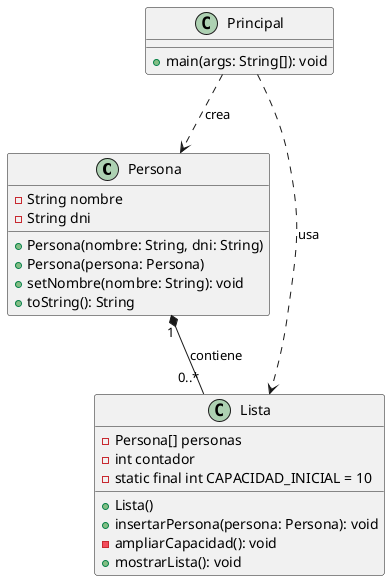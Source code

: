 @startuml

class Persona {
    - String nombre
    - String dni
    + Persona(nombre: String, dni: String)
    + Persona(persona: Persona)
    + setNombre(nombre: String): void
    + toString(): String
}

class Lista {
    - Persona[] personas
    - int contador
    - static final int CAPACIDAD_INICIAL = 10
    + Lista()
    + insertarPersona(persona: Persona): void
    - ampliarCapacidad(): void
    + mostrarLista(): void
}

class Principal {
    + main(args: String[]): void
}

Persona "1" *-- "0..*" Lista : contiene
Principal ..> Persona : crea
Principal ..> Lista : usa

@enduml

